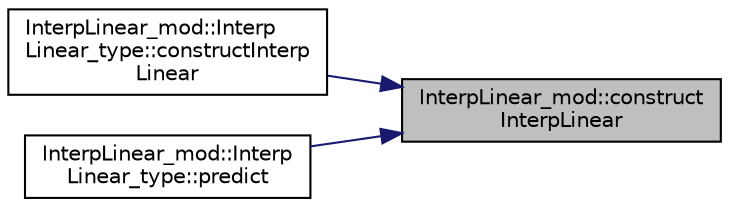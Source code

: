 digraph "InterpLinear_mod::constructInterpLinear"
{
 // LATEX_PDF_SIZE
  edge [fontname="Helvetica",fontsize="10",labelfontname="Helvetica",labelfontsize="10"];
  node [fontname="Helvetica",fontsize="10",shape=record];
  rankdir="RL";
  Node1 [label="InterpLinear_mod::construct\lInterpLinear",height=0.2,width=0.4,color="black", fillcolor="grey75", style="filled", fontcolor="black",tooltip="Return an objects of type InterpLinear_type for linear interpolation."];
  Node1 -> Node2 [dir="back",color="midnightblue",fontsize="10",style="solid",fontname="Helvetica"];
  Node2 [label="InterpLinear_mod::Interp\lLinear_type::constructInterp\lLinear",height=0.2,width=0.4,color="black", fillcolor="white", style="filled",URL="$structInterpLinear__mod_1_1InterpLinear__type.html#ae127cf399b1445a47b06f3e23c005ae2",tooltip="Return an objects of type InterpLinear_type for linear interpolation."];
  Node1 -> Node3 [dir="back",color="midnightblue",fontsize="10",style="solid",fontname="Helvetica"];
  Node3 [label="InterpLinear_mod::Interp\lLinear_type::predict",height=0.2,width=0.4,color="black", fillcolor="white", style="filled",URL="$structInterpLinear__mod_1_1InterpLinear__type.html#a92adc229bacdf8ff90021aaec0823f8c",tooltip=" "];
}
